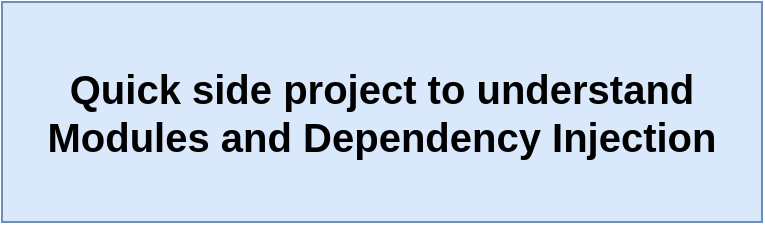 <mxfile version="13.3.7" type="device" pages="10"><diagram id="_vSNuejE4zC7fY6Or0Mx" name="01 - computer"><mxGraphModel dx="469" dy="289" grid="1" gridSize="10" guides="1" tooltips="1" connect="1" arrows="1" fold="1" page="1" pageScale="1" pageWidth="1920" pageHeight="1200" math="0" shadow="0"><root><mxCell id="0"/><mxCell id="1" parent="0"/><mxCell id="tt-EMLllo1j0Hdwt8QZv-1" value="Quick side project to understand Modules and Dependency Injection" style="rounded=0;whiteSpace=wrap;html=1;fontSize=20;fontStyle=1;fillColor=#dae8fc;strokeColor=#6c8ebf;" vertex="1" parent="1"><mxGeometry x="530" y="350" width="380" height="110" as="geometry"/></mxCell></root></mxGraphModel></diagram><diagram id="0rR_zkYJD3dAkQscdPXW" name="02 - computer"><mxGraphModel dx="562" dy="346" grid="1" gridSize="10" guides="1" tooltips="1" connect="1" arrows="1" fold="1" page="1" pageScale="1" pageWidth="1920" pageHeight="1200" math="0" shadow="0"><root><mxCell id="U6wiOEP1SHo0Q4sGTIRr-0"/><mxCell id="U6wiOEP1SHo0Q4sGTIRr-1" parent="U6wiOEP1SHo0Q4sGTIRr-0"/><mxCell id="U6wiOEP1SHo0Q4sGTIRr-4" value="Computer" style="rounded=0;whiteSpace=wrap;html=1;fontSize=20;fillColor=#dae8fc;strokeColor=#6c8ebf;fontStyle=1" vertex="1" parent="U6wiOEP1SHo0Q4sGTIRr-1"><mxGeometry x="540" y="310" width="330" height="40" as="geometry"/></mxCell><mxCell id="U6wiOEP1SHo0Q4sGTIRr-5" value="" style="rounded=0;whiteSpace=wrap;html=1;fontSize=20;fillColor=#dae8fc;strokeColor=#6c8ebf;" vertex="1" parent="U6wiOEP1SHo0Q4sGTIRr-1"><mxGeometry x="540" y="350" width="330" height="180" as="geometry"/></mxCell><mxCell id="U6wiOEP1SHo0Q4sGTIRr-6" value="CPU" style="rounded=0;whiteSpace=wrap;html=1;fontSize=20;fillColor=#f5f5f5;strokeColor=#666666;fontColor=#333333;" vertex="1" parent="U6wiOEP1SHo0Q4sGTIRr-1"><mxGeometry x="555" y="370" width="120" height="60" as="geometry"/></mxCell><mxCell id="U6wiOEP1SHo0Q4sGTIRr-7" value="Disk" style="rounded=0;whiteSpace=wrap;html=1;fontSize=20;fillColor=#f5f5f5;strokeColor=#666666;fontColor=#333333;" vertex="1" parent="U6wiOEP1SHo0Q4sGTIRr-1"><mxGeometry x="555" y="450" width="120" height="60" as="geometry"/></mxCell><mxCell id="U6wiOEP1SHo0Q4sGTIRr-9" style="edgeStyle=orthogonalEdgeStyle;rounded=0;orthogonalLoop=1;jettySize=auto;html=1;exitX=0;exitY=0.5;exitDx=0;exitDy=0;fontSize=20;" edge="1" parent="U6wiOEP1SHo0Q4sGTIRr-1" source="U6wiOEP1SHo0Q4sGTIRr-8" target="U6wiOEP1SHo0Q4sGTIRr-6"><mxGeometry relative="1" as="geometry"/></mxCell><mxCell id="U6wiOEP1SHo0Q4sGTIRr-10" style="edgeStyle=orthogonalEdgeStyle;rounded=0;orthogonalLoop=1;jettySize=auto;html=1;exitX=0;exitY=0.5;exitDx=0;exitDy=0;fontSize=20;" edge="1" parent="U6wiOEP1SHo0Q4sGTIRr-1" source="U6wiOEP1SHo0Q4sGTIRr-8" target="U6wiOEP1SHo0Q4sGTIRr-7"><mxGeometry relative="1" as="geometry"/></mxCell><mxCell id="U6wiOEP1SHo0Q4sGTIRr-8" value="Power Supply" style="rounded=0;whiteSpace=wrap;html=1;fontSize=20;fillColor=#f5f5f5;strokeColor=#666666;fontColor=#333333;" vertex="1" parent="U6wiOEP1SHo0Q4sGTIRr-1"><mxGeometry x="735" y="410" width="120" height="60" as="geometry"/></mxCell></root></mxGraphModel></diagram><diagram id="t_5jwmbsuOwsgOEjiYUY" name="05 - mod"><mxGraphModel dx="562" dy="346" grid="1" gridSize="10" guides="1" tooltips="1" connect="1" arrows="1" fold="1" page="1" pageScale="1" pageWidth="1920" pageHeight="1200" math="0" shadow="0"><root><mxCell id="mRgiqVxaRNhyTk5DEpnq-0"/><mxCell id="mRgiqVxaRNhyTk5DEpnq-1" parent="mRgiqVxaRNhyTk5DEpnq-0"/><mxCell id="mRgiqVxaRNhyTk5DEpnq-2" value="CPU Module" style="rounded=0;whiteSpace=wrap;html=1;fontSize=20;fillColor=#d5e8d4;strokeColor=#82b366;" vertex="1" parent="mRgiqVxaRNhyTk5DEpnq-1"><mxGeometry x="590" y="420" width="210" height="30" as="geometry"/></mxCell><mxCell id="mRgiqVxaRNhyTk5DEpnq-3" style="edgeStyle=orthogonalEdgeStyle;rounded=0;orthogonalLoop=1;jettySize=auto;html=1;exitX=0.5;exitY=1;exitDx=0;exitDy=0;fontSize=11;" edge="1" parent="mRgiqVxaRNhyTk5DEpnq-1" source="mRgiqVxaRNhyTk5DEpnq-4" target="mRgiqVxaRNhyTk5DEpnq-6"><mxGeometry relative="1" as="geometry"/></mxCell><mxCell id="mRgiqVxaRNhyTk5DEpnq-4" value="" style="rounded=0;whiteSpace=wrap;html=1;fontSize=20;fillColor=#d5e8d4;strokeColor=#82b366;" vertex="1" parent="mRgiqVxaRNhyTk5DEpnq-1"><mxGeometry x="590" y="450" width="210" height="70" as="geometry"/></mxCell><mxCell id="mRgiqVxaRNhyTk5DEpnq-5" value="CPU Service" style="rounded=0;whiteSpace=wrap;html=1;fontSize=16;fillColor=#f5f5f5;strokeColor=#666666;fontColor=#333333;" vertex="1" parent="mRgiqVxaRNhyTk5DEpnq-1"><mxGeometry x="615" y="465" width="160" height="30" as="geometry"/></mxCell><mxCell id="mRgiqVxaRNhyTk5DEpnq-6" value="Power Module" style="rounded=0;whiteSpace=wrap;html=1;fontSize=20;fillColor=#ffe6cc;strokeColor=#d79b00;" vertex="1" parent="mRgiqVxaRNhyTk5DEpnq-1"><mxGeometry x="590" y="570" width="210" height="30" as="geometry"/></mxCell><mxCell id="mRgiqVxaRNhyTk5DEpnq-7" value="" style="rounded=0;whiteSpace=wrap;html=1;fontSize=20;fillColor=#ffe6cc;strokeColor=#d79b00;" vertex="1" parent="mRgiqVxaRNhyTk5DEpnq-1"><mxGeometry x="590" y="600" width="210" height="70" as="geometry"/></mxCell><mxCell id="hHnaqmeUYZ77cc94CPp0-0" style="edgeStyle=orthogonalEdgeStyle;rounded=0;orthogonalLoop=1;jettySize=auto;html=1;exitX=1;exitY=0.5;exitDx=0;exitDy=0;entryX=1;entryY=0.5;entryDx=0;entryDy=0;fontSize=14;" edge="1" parent="mRgiqVxaRNhyTk5DEpnq-1" source="mRgiqVxaRNhyTk5DEpnq-8" target="mRgiqVxaRNhyTk5DEpnq-5"><mxGeometry relative="1" as="geometry"><Array as="points"><mxPoint x="830" y="630"/><mxPoint x="830" y="480"/></Array></mxGeometry></mxCell><mxCell id="mRgiqVxaRNhyTk5DEpnq-8" value="Power Service" style="rounded=0;whiteSpace=wrap;html=1;fontSize=16;fillColor=#f5f5f5;strokeColor=#666666;fontColor=#333333;" vertex="1" parent="mRgiqVxaRNhyTk5DEpnq-1"><mxGeometry x="615" y="615" width="160" height="30" as="geometry"/></mxCell><mxCell id="mRgiqVxaRNhyTk5DEpnq-9" value="compute()" style="rounded=0;whiteSpace=wrap;html=1;fontSize=11;fillColor=#f5f5f5;strokeColor=#666666;fontColor=#333333;" vertex="1" parent="mRgiqVxaRNhyTk5DEpnq-1"><mxGeometry x="615" y="495" width="160" height="15" as="geometry"/></mxCell><mxCell id="mRgiqVxaRNhyTk5DEpnq-10" value="supplyPower()" style="rounded=0;whiteSpace=wrap;html=1;fontSize=11;fillColor=#f5f5f5;strokeColor=#666666;fontColor=#333333;" vertex="1" parent="mRgiqVxaRNhyTk5DEpnq-1"><mxGeometry x="615" y="645" width="160" height="15" as="geometry"/></mxCell><mxCell id="hHnaqmeUYZ77cc94CPp0-1" value="CpuService needs an instance of PowerService to work" style="rounded=0;whiteSpace=wrap;html=1;fontSize=14;fillColor=#f8cecc;strokeColor=#b85450;fontStyle=1" vertex="1" parent="mRgiqVxaRNhyTk5DEpnq-1"><mxGeometry x="830" y="495" width="210" height="60" as="geometry"/></mxCell><mxCell id="hHnaqmeUYZ77cc94CPp0-2" value="We need to share code &lt;i&gt;between&lt;/i&gt;&amp;nbsp;different modules" style="rounded=0;whiteSpace=wrap;html=1;fontSize=14;fillColor=#f8cecc;strokeColor=#b85450;fontStyle=1" vertex="1" parent="mRgiqVxaRNhyTk5DEpnq-1"><mxGeometry x="830" y="555" width="210" height="60" as="geometry"/></mxCell></root></mxGraphModel></diagram><diagram id="hRoQIiDgUM72_u5S4FTd" name="06 - inside module"><mxGraphModel dx="562" dy="346" grid="1" gridSize="10" guides="1" tooltips="1" connect="1" arrows="1" fold="1" page="1" pageScale="1" pageWidth="1920" pageHeight="1200" math="0" shadow="0"><root><mxCell id="me51N0IbfcT1gigYHKEN-0"/><mxCell id="me51N0IbfcT1gigYHKEN-1" parent="me51N0IbfcT1gigYHKEN-0"/><mxCell id="a1xvMVsCb1l5HiVo4gkE-0" value="Power Module" style="rounded=0;whiteSpace=wrap;html=1;fontSize=20;fillColor=#ffe6cc;strokeColor=#d79b00;" vertex="1" parent="me51N0IbfcT1gigYHKEN-1"><mxGeometry x="590" y="570" width="400" height="30" as="geometry"/></mxCell><mxCell id="a1xvMVsCb1l5HiVo4gkE-1" value="" style="rounded=0;whiteSpace=wrap;html=1;fontSize=20;fillColor=#ffe6cc;strokeColor=#d79b00;" vertex="1" parent="me51N0IbfcT1gigYHKEN-1"><mxGeometry x="590" y="600" width="400" height="70" as="geometry"/></mxCell><mxCell id="a1xvMVsCb1l5HiVo4gkE-6" style="edgeStyle=orthogonalEdgeStyle;rounded=0;orthogonalLoop=1;jettySize=auto;html=1;exitX=1;exitY=0.5;exitDx=0;exitDy=0;fontSize=14;" edge="1" parent="me51N0IbfcT1gigYHKEN-1" source="a1xvMVsCb1l5HiVo4gkE-2" target="a1xvMVsCb1l5HiVo4gkE-4"><mxGeometry relative="1" as="geometry"/></mxCell><mxCell id="a1xvMVsCb1l5HiVo4gkE-2" value="Power Service" style="rounded=0;whiteSpace=wrap;html=1;fontSize=16;fillColor=#f5f5f5;strokeColor=#666666;fontColor=#333333;" vertex="1" parent="me51N0IbfcT1gigYHKEN-1"><mxGeometry x="612.5" y="612.5" width="160" height="30" as="geometry"/></mxCell><mxCell id="a1xvMVsCb1l5HiVo4gkE-3" value="supplyPower()" style="rounded=0;whiteSpace=wrap;html=1;fontSize=11;fillColor=#f5f5f5;strokeColor=#666666;fontColor=#333333;" vertex="1" parent="me51N0IbfcT1gigYHKEN-1"><mxGeometry x="612.5" y="642.5" width="160" height="15" as="geometry"/></mxCell><mxCell id="a1xvMVsCb1l5HiVo4gkE-4" value="Regulator Service" style="rounded=0;whiteSpace=wrap;html=1;fontSize=16;fillColor=#f5f5f5;strokeColor=#666666;fontColor=#333333;" vertex="1" parent="me51N0IbfcT1gigYHKEN-1"><mxGeometry x="807.5" y="612.5" width="160" height="30" as="geometry"/></mxCell><mxCell id="a1xvMVsCb1l5HiVo4gkE-5" value="regulatePower()" style="rounded=0;whiteSpace=wrap;html=1;fontSize=11;fillColor=#f5f5f5;strokeColor=#666666;fontColor=#333333;" vertex="1" parent="me51N0IbfcT1gigYHKEN-1"><mxGeometry x="807.5" y="642.5" width="160" height="15" as="geometry"/></mxCell><mxCell id="a1xvMVsCb1l5HiVo4gkE-7" value="DI inside of a module" style="rounded=0;whiteSpace=wrap;html=1;fontSize=20;fillColor=#f8cecc;strokeColor=#b85450;fontStyle=1" vertex="1" parent="me51N0IbfcT1gigYHKEN-1"><mxGeometry x="650" y="520" width="280" height="40" as="geometry"/></mxCell><mxCell id="a1xvMVsCb1l5HiVo4gkE-8" value="Add the '@Injectable()' decorator to PowerService" style="rounded=0;whiteSpace=wrap;html=1;fontSize=15;fillColor=#f5f5f5;strokeColor=#666666;fontColor=#333333;" vertex="1" parent="me51N0IbfcT1gigYHKEN-1"><mxGeometry x="614.75" y="700" width="373.5" height="40" as="geometry"/></mxCell><mxCell id="a1xvMVsCb1l5HiVo4gkE-9" value="1" style="rounded=0;whiteSpace=wrap;html=1;fontSize=15;fillColor=#dae8fc;strokeColor=#6c8ebf;fontStyle=1" vertex="1" parent="me51N0IbfcT1gigYHKEN-1"><mxGeometry x="591.75" y="700" width="23" height="40" as="geometry"/></mxCell><mxCell id="a1xvMVsCb1l5HiVo4gkE-10" value="Add the PowerService to the PowerModule's list of providers" style="rounded=0;whiteSpace=wrap;html=1;fontSize=15;fillColor=#f5f5f5;strokeColor=#666666;fontColor=#333333;" vertex="1" parent="me51N0IbfcT1gigYHKEN-1"><mxGeometry x="614.75" y="740" width="373.5" height="40" as="geometry"/></mxCell><mxCell id="a1xvMVsCb1l5HiVo4gkE-11" value="2" style="rounded=0;whiteSpace=wrap;html=1;fontSize=15;fillColor=#dae8fc;strokeColor=#6c8ebf;fontStyle=1" vertex="1" parent="me51N0IbfcT1gigYHKEN-1"><mxGeometry x="591.75" y="740" width="23" height="40" as="geometry"/></mxCell><mxCell id="a1xvMVsCb1l5HiVo4gkE-12" value="Define the constructor method on RegulatorService and add 'PowerService' to it" style="rounded=0;whiteSpace=wrap;html=1;fontSize=15;fillColor=#f5f5f5;strokeColor=#666666;fontColor=#333333;" vertex="1" parent="me51N0IbfcT1gigYHKEN-1"><mxGeometry x="614.75" y="780" width="373.5" height="40" as="geometry"/></mxCell><mxCell id="a1xvMVsCb1l5HiVo4gkE-13" value="3" style="rounded=0;whiteSpace=wrap;html=1;fontSize=15;fillColor=#dae8fc;strokeColor=#6c8ebf;fontStyle=1" vertex="1" parent="me51N0IbfcT1gigYHKEN-1"><mxGeometry x="591.75" y="780" width="23" height="40" as="geometry"/></mxCell></root></mxGraphModel></diagram><diagram id="hRBIcjy-S1XCoOpRC3mz" name="04 - module"><mxGraphModel dx="469" dy="289" grid="1" gridSize="10" guides="1" tooltips="1" connect="1" arrows="1" fold="1" page="1" pageScale="1" pageWidth="1920" pageHeight="1200" math="0" shadow="0"><root><mxCell id="xjOnGVDAH3W3quMmwStd-0"/><mxCell id="xjOnGVDAH3W3quMmwStd-1" parent="xjOnGVDAH3W3quMmwStd-0"/><mxCell id="xjOnGVDAH3W3quMmwStd-2" value="Module" style="rounded=0;whiteSpace=wrap;html=1;fontSize=16;fontStyle=1;fillColor=#dae8fc;strokeColor=#6c8ebf;" vertex="1" parent="xjOnGVDAH3W3quMmwStd-1"><mxGeometry x="580" y="350" width="330" height="30" as="geometry"/></mxCell><mxCell id="xjOnGVDAH3W3quMmwStd-5" style="edgeStyle=orthogonalEdgeStyle;rounded=0;orthogonalLoop=1;jettySize=auto;html=1;exitX=1;exitY=0.5;exitDx=0;exitDy=0;fontSize=12;" edge="1" parent="xjOnGVDAH3W3quMmwStd-1" source="xjOnGVDAH3W3quMmwStd-3" target="xjOnGVDAH3W3quMmwStd-4"><mxGeometry relative="1" as="geometry"/></mxCell><mxCell id="xjOnGVDAH3W3quMmwStd-3" value="imports" style="rounded=0;whiteSpace=wrap;html=1;fontSize=16;fontStyle=0;fillColor=#f5f5f5;strokeColor=#666666;fontColor=#333333;" vertex="1" parent="xjOnGVDAH3W3quMmwStd-1"><mxGeometry x="580" y="390" width="120" height="30" as="geometry"/></mxCell><mxCell id="xjOnGVDAH3W3quMmwStd-4" value="List of modules that are needed" style="rounded=0;whiteSpace=wrap;html=1;fontSize=12;fontStyle=0;fillColor=#f5f5f5;strokeColor=#666666;fontColor=#333333;" vertex="1" parent="xjOnGVDAH3W3quMmwStd-1"><mxGeometry x="720" y="390" width="190" height="30" as="geometry"/></mxCell><mxCell id="xjOnGVDAH3W3quMmwStd-6" style="edgeStyle=orthogonalEdgeStyle;rounded=0;orthogonalLoop=1;jettySize=auto;html=1;exitX=1;exitY=0.5;exitDx=0;exitDy=0;fontSize=12;" edge="1" parent="xjOnGVDAH3W3quMmwStd-1" source="xjOnGVDAH3W3quMmwStd-7" target="xjOnGVDAH3W3quMmwStd-8"><mxGeometry relative="1" as="geometry"/></mxCell><mxCell id="xjOnGVDAH3W3quMmwStd-7" value="controllers" style="rounded=0;whiteSpace=wrap;html=1;fontSize=16;fontStyle=0;fillColor=#f5f5f5;strokeColor=#666666;fontColor=#333333;" vertex="1" parent="xjOnGVDAH3W3quMmwStd-1"><mxGeometry x="580" y="430" width="120" height="30" as="geometry"/></mxCell><mxCell id="xjOnGVDAH3W3quMmwStd-8" value="List of controllers defined in this module" style="rounded=0;whiteSpace=wrap;html=1;fontSize=12;fontStyle=0;fillColor=#f5f5f5;strokeColor=#666666;fontColor=#333333;" vertex="1" parent="xjOnGVDAH3W3quMmwStd-1"><mxGeometry x="720" y="430" width="190" height="30" as="geometry"/></mxCell><mxCell id="xjOnGVDAH3W3quMmwStd-9" style="edgeStyle=orthogonalEdgeStyle;rounded=0;orthogonalLoop=1;jettySize=auto;html=1;exitX=1;exitY=0.5;exitDx=0;exitDy=0;fontSize=12;" edge="1" parent="xjOnGVDAH3W3quMmwStd-1" source="xjOnGVDAH3W3quMmwStd-10" target="xjOnGVDAH3W3quMmwStd-11"><mxGeometry relative="1" as="geometry"/></mxCell><mxCell id="xjOnGVDAH3W3quMmwStd-10" value="providers" style="rounded=0;whiteSpace=wrap;html=1;fontSize=16;fontStyle=0;fillColor=#f5f5f5;strokeColor=#666666;fontColor=#333333;" vertex="1" parent="xjOnGVDAH3W3quMmwStd-1"><mxGeometry x="580" y="470" width="120" height="30" as="geometry"/></mxCell><mxCell id="xjOnGVDAH3W3quMmwStd-11" value="List of classes that can be used with the DI system" style="rounded=0;whiteSpace=wrap;html=1;fontSize=12;fontStyle=0;fillColor=#f5f5f5;strokeColor=#666666;fontColor=#333333;" vertex="1" parent="xjOnGVDAH3W3quMmwStd-1"><mxGeometry x="720" y="470" width="190" height="30" as="geometry"/></mxCell><mxCell id="xjOnGVDAH3W3quMmwStd-12" style="edgeStyle=orthogonalEdgeStyle;rounded=0;orthogonalLoop=1;jettySize=auto;html=1;exitX=1;exitY=0.5;exitDx=0;exitDy=0;fontSize=12;" edge="1" parent="xjOnGVDAH3W3quMmwStd-1" source="xjOnGVDAH3W3quMmwStd-13" target="xjOnGVDAH3W3quMmwStd-14"><mxGeometry relative="1" as="geometry"/></mxCell><mxCell id="xjOnGVDAH3W3quMmwStd-13" value="exports" style="rounded=0;whiteSpace=wrap;html=1;fontSize=16;fontStyle=0;fillColor=#f5f5f5;strokeColor=#666666;fontColor=#333333;" vertex="1" parent="xjOnGVDAH3W3quMmwStd-1"><mxGeometry x="580" y="510" width="120" height="30" as="geometry"/></mxCell><mxCell id="xjOnGVDAH3W3quMmwStd-14" value="List of classes that should be made available to other modules" style="rounded=0;whiteSpace=wrap;html=1;fontSize=12;fontStyle=0;fillColor=#f5f5f5;strokeColor=#666666;fontColor=#333333;" vertex="1" parent="xjOnGVDAH3W3quMmwStd-1"><mxGeometry x="720" y="510" width="190" height="30" as="geometry"/></mxCell></root></mxGraphModel></diagram><diagram id="L_CF2A8U594UFwRSxDZz" name="03 - mods"><mxGraphModel dx="670" dy="412" grid="1" gridSize="10" guides="1" tooltips="1" connect="1" arrows="1" fold="1" page="1" pageScale="1" pageWidth="1920" pageHeight="1200" math="0" shadow="0"><root><mxCell id="95r-IN5TL9OZgb84zpNN-0"/><mxCell id="95r-IN5TL9OZgb84zpNN-1" parent="95r-IN5TL9OZgb84zpNN-0"/><mxCell id="95r-IN5TL9OZgb84zpNN-2" value="Computer Module" style="rounded=0;whiteSpace=wrap;html=1;fontSize=20;fillColor=#dae8fc;strokeColor=#6c8ebf;" vertex="1" parent="95r-IN5TL9OZgb84zpNN-1"><mxGeometry x="590" y="280" width="210" height="30" as="geometry"/></mxCell><mxCell id="95r-IN5TL9OZgb84zpNN-18" style="edgeStyle=orthogonalEdgeStyle;rounded=0;orthogonalLoop=1;jettySize=auto;html=1;exitX=0.5;exitY=1;exitDx=0;exitDy=0;fontSize=11;" edge="1" parent="95r-IN5TL9OZgb84zpNN-1" source="95r-IN5TL9OZgb84zpNN-3" target="95r-IN5TL9OZgb84zpNN-5"><mxGeometry relative="1" as="geometry"/></mxCell><mxCell id="95r-IN5TL9OZgb84zpNN-19" style="edgeStyle=orthogonalEdgeStyle;rounded=0;orthogonalLoop=1;jettySize=auto;html=1;exitX=0.5;exitY=1;exitDx=0;exitDy=0;fontSize=11;" edge="1" parent="95r-IN5TL9OZgb84zpNN-1" source="95r-IN5TL9OZgb84zpNN-3" target="95r-IN5TL9OZgb84zpNN-8"><mxGeometry relative="1" as="geometry"/></mxCell><mxCell id="95r-IN5TL9OZgb84zpNN-3" value="" style="rounded=0;whiteSpace=wrap;html=1;fontSize=20;fillColor=#dae8fc;strokeColor=#6c8ebf;" vertex="1" parent="95r-IN5TL9OZgb84zpNN-1"><mxGeometry x="590" y="310" width="210" height="70" as="geometry"/></mxCell><mxCell id="95r-IN5TL9OZgb84zpNN-4" value="Computer Controller" style="rounded=0;whiteSpace=wrap;html=1;fontSize=16;fillColor=#f5f5f5;strokeColor=#666666;fontColor=#333333;" vertex="1" parent="95r-IN5TL9OZgb84zpNN-1"><mxGeometry x="615" y="325" width="160" height="30" as="geometry"/></mxCell><mxCell id="95r-IN5TL9OZgb84zpNN-5" value="CPU Module" style="rounded=0;whiteSpace=wrap;html=1;fontSize=20;fillColor=#d5e8d4;strokeColor=#82b366;" vertex="1" parent="95r-IN5TL9OZgb84zpNN-1"><mxGeometry x="460" y="430" width="210" height="30" as="geometry"/></mxCell><mxCell id="95r-IN5TL9OZgb84zpNN-21" style="edgeStyle=orthogonalEdgeStyle;rounded=0;orthogonalLoop=1;jettySize=auto;html=1;exitX=0.5;exitY=1;exitDx=0;exitDy=0;fontSize=11;" edge="1" parent="95r-IN5TL9OZgb84zpNN-1" source="95r-IN5TL9OZgb84zpNN-6" target="95r-IN5TL9OZgb84zpNN-11"><mxGeometry relative="1" as="geometry"/></mxCell><mxCell id="95r-IN5TL9OZgb84zpNN-6" value="" style="rounded=0;whiteSpace=wrap;html=1;fontSize=20;fillColor=#d5e8d4;strokeColor=#82b366;" vertex="1" parent="95r-IN5TL9OZgb84zpNN-1"><mxGeometry x="460" y="460" width="210" height="70" as="geometry"/></mxCell><mxCell id="95r-IN5TL9OZgb84zpNN-7" value="CPU Service" style="rounded=0;whiteSpace=wrap;html=1;fontSize=16;fillColor=#f5f5f5;strokeColor=#666666;fontColor=#333333;" vertex="1" parent="95r-IN5TL9OZgb84zpNN-1"><mxGeometry x="485" y="475" width="160" height="30" as="geometry"/></mxCell><mxCell id="95r-IN5TL9OZgb84zpNN-8" value="Disk Module" style="rounded=0;whiteSpace=wrap;html=1;fontSize=20;fillColor=#e1d5e7;strokeColor=#9673a6;" vertex="1" parent="95r-IN5TL9OZgb84zpNN-1"><mxGeometry x="720" y="430" width="210" height="30" as="geometry"/></mxCell><mxCell id="95r-IN5TL9OZgb84zpNN-20" style="edgeStyle=orthogonalEdgeStyle;rounded=0;orthogonalLoop=1;jettySize=auto;html=1;exitX=0.5;exitY=1;exitDx=0;exitDy=0;fontSize=11;" edge="1" parent="95r-IN5TL9OZgb84zpNN-1" source="95r-IN5TL9OZgb84zpNN-9" target="95r-IN5TL9OZgb84zpNN-11"><mxGeometry relative="1" as="geometry"/></mxCell><mxCell id="95r-IN5TL9OZgb84zpNN-9" value="" style="rounded=0;whiteSpace=wrap;html=1;fontSize=20;fillColor=#e1d5e7;strokeColor=#9673a6;" vertex="1" parent="95r-IN5TL9OZgb84zpNN-1"><mxGeometry x="720" y="460" width="210" height="70" as="geometry"/></mxCell><mxCell id="95r-IN5TL9OZgb84zpNN-10" value="Disk Service" style="rounded=0;whiteSpace=wrap;html=1;fontSize=16;fillColor=#f5f5f5;strokeColor=#666666;fontColor=#333333;" vertex="1" parent="95r-IN5TL9OZgb84zpNN-1"><mxGeometry x="745" y="475" width="160" height="30" as="geometry"/></mxCell><mxCell id="95r-IN5TL9OZgb84zpNN-11" value="Power Module" style="rounded=0;whiteSpace=wrap;html=1;fontSize=20;fillColor=#ffe6cc;strokeColor=#d79b00;" vertex="1" parent="95r-IN5TL9OZgb84zpNN-1"><mxGeometry x="590" y="570" width="210" height="30" as="geometry"/></mxCell><mxCell id="95r-IN5TL9OZgb84zpNN-12" value="" style="rounded=0;whiteSpace=wrap;html=1;fontSize=20;fillColor=#ffe6cc;strokeColor=#d79b00;" vertex="1" parent="95r-IN5TL9OZgb84zpNN-1"><mxGeometry x="590" y="600" width="210" height="70" as="geometry"/></mxCell><mxCell id="95r-IN5TL9OZgb84zpNN-13" value="Power Service" style="rounded=0;whiteSpace=wrap;html=1;fontSize=16;fillColor=#f5f5f5;strokeColor=#666666;fontColor=#333333;" vertex="1" parent="95r-IN5TL9OZgb84zpNN-1"><mxGeometry x="615" y="615" width="160" height="30" as="geometry"/></mxCell><mxCell id="95r-IN5TL9OZgb84zpNN-14" value="compute()" style="rounded=0;whiteSpace=wrap;html=1;fontSize=11;fillColor=#f5f5f5;strokeColor=#666666;fontColor=#333333;" vertex="1" parent="95r-IN5TL9OZgb84zpNN-1"><mxGeometry x="485" y="505" width="160" height="15" as="geometry"/></mxCell><mxCell id="95r-IN5TL9OZgb84zpNN-15" value="getData()" style="rounded=0;whiteSpace=wrap;html=1;fontSize=11;fillColor=#f5f5f5;strokeColor=#666666;fontColor=#333333;" vertex="1" parent="95r-IN5TL9OZgb84zpNN-1"><mxGeometry x="745" y="505" width="160" height="15" as="geometry"/></mxCell><mxCell id="95r-IN5TL9OZgb84zpNN-16" value="supplyPower()" style="rounded=0;whiteSpace=wrap;html=1;fontSize=11;fillColor=#f5f5f5;strokeColor=#666666;fontColor=#333333;" vertex="1" parent="95r-IN5TL9OZgb84zpNN-1"><mxGeometry x="615" y="645" width="160" height="15" as="geometry"/></mxCell><mxCell id="95r-IN5TL9OZgb84zpNN-17" value="run()" style="rounded=0;whiteSpace=wrap;html=1;fontSize=11;fillColor=#f5f5f5;strokeColor=#666666;fontColor=#333333;" vertex="1" parent="95r-IN5TL9OZgb84zpNN-1"><mxGeometry x="615" y="355" width="160" height="15" as="geometry"/></mxCell></root></mxGraphModel></diagram><diagram name="07 - di" id="SsKo5qXNxXWdkd77l03e"><mxGraphModel dx="586" dy="361" grid="1" gridSize="10" guides="1" tooltips="1" connect="1" arrows="1" fold="1" page="1" pageScale="1" pageWidth="1920" pageHeight="1200" math="0" shadow="0"><root><mxCell id="WDxlQIz03jiZVEg8QwRF-0"/><mxCell id="WDxlQIz03jiZVEg8QwRF-1" parent="WDxlQIz03jiZVEg8QwRF-0"/><mxCell id="WDxlQIz03jiZVEg8QwRF-17" value="" style="rounded=0;whiteSpace=wrap;html=1;fontSize=20;fillColor=#d5e8d4;strokeColor=#82b366;" vertex="1" parent="WDxlQIz03jiZVEg8QwRF-1"><mxGeometry x="838.25" y="600" width="150" height="70" as="geometry"/></mxCell><mxCell id="WDxlQIz03jiZVEg8QwRF-18" value="Cpu Service" style="rounded=0;whiteSpace=wrap;html=1;fontSize=16;fillColor=#f5f5f5;strokeColor=#666666;fontColor=#333333;" vertex="1" parent="WDxlQIz03jiZVEg8QwRF-1"><mxGeometry x="848.25" y="612.5" width="127.5" height="30" as="geometry"/></mxCell><mxCell id="VIElQGuWiWHApymsqdYU-0" style="edgeStyle=orthogonalEdgeStyle;rounded=0;orthogonalLoop=1;jettySize=auto;html=1;exitX=1;exitY=0.5;exitDx=0;exitDy=0;fontSize=15;" edge="1" parent="WDxlQIz03jiZVEg8QwRF-1" source="WDxlQIz03jiZVEg8QwRF-2" target="WDxlQIz03jiZVEg8QwRF-16"><mxGeometry relative="1" as="geometry"/></mxCell><mxCell id="WDxlQIz03jiZVEg8QwRF-2" value="Power Module" style="rounded=0;whiteSpace=wrap;html=1;fontSize=20;fillColor=#ffe6cc;strokeColor=#d79b00;" vertex="1" parent="WDxlQIz03jiZVEg8QwRF-1"><mxGeometry x="590" y="570" width="150" height="30" as="geometry"/></mxCell><mxCell id="WDxlQIz03jiZVEg8QwRF-3" value="" style="rounded=0;whiteSpace=wrap;html=1;fontSize=20;fillColor=#ffe6cc;strokeColor=#d79b00;" vertex="1" parent="WDxlQIz03jiZVEg8QwRF-1"><mxGeometry x="590" y="600" width="150" height="70" as="geometry"/></mxCell><mxCell id="yUI_oC7W3t0tYWlNGE-R-0" style="edgeStyle=orthogonalEdgeStyle;rounded=0;orthogonalLoop=1;jettySize=auto;html=1;exitX=1;exitY=0.5;exitDx=0;exitDy=0;entryX=0;entryY=0.5;entryDx=0;entryDy=0;fontSize=15;" edge="1" parent="WDxlQIz03jiZVEg8QwRF-1" source="WDxlQIz03jiZVEg8QwRF-5" target="WDxlQIz03jiZVEg8QwRF-18"><mxGeometry relative="1" as="geometry"/></mxCell><mxCell id="WDxlQIz03jiZVEg8QwRF-5" value="Power Service" style="rounded=0;whiteSpace=wrap;html=1;fontSize=16;fillColor=#f5f5f5;strokeColor=#666666;fontColor=#333333;" vertex="1" parent="WDxlQIz03jiZVEg8QwRF-1"><mxGeometry x="600" y="612.5" width="127.5" height="30" as="geometry"/></mxCell><mxCell id="WDxlQIz03jiZVEg8QwRF-6" value="supplyPower()" style="rounded=0;whiteSpace=wrap;html=1;fontSize=11;fillColor=#f5f5f5;strokeColor=#666666;fontColor=#333333;" vertex="1" parent="WDxlQIz03jiZVEg8QwRF-1"><mxGeometry x="600" y="642.5" width="127.5" height="15" as="geometry"/></mxCell><mxCell id="WDxlQIz03jiZVEg8QwRF-9" value="DI Between Modules" style="rounded=0;whiteSpace=wrap;html=1;fontSize=20;fillColor=#f8cecc;strokeColor=#b85450;fontStyle=1" vertex="1" parent="WDxlQIz03jiZVEg8QwRF-1"><mxGeometry x="650" y="510" width="280" height="40" as="geometry"/></mxCell><mxCell id="WDxlQIz03jiZVEg8QwRF-10" value="Add PowerService to the PowerModule's list of exports" style="rounded=0;whiteSpace=wrap;html=1;fontSize=15;fillColor=#f5f5f5;strokeColor=#666666;fontColor=#333333;" vertex="1" parent="WDxlQIz03jiZVEg8QwRF-1"><mxGeometry x="614.75" y="700" width="373.5" height="40" as="geometry"/></mxCell><mxCell id="WDxlQIz03jiZVEg8QwRF-11" value="1" style="rounded=0;whiteSpace=wrap;html=1;fontSize=15;fillColor=#dae8fc;strokeColor=#6c8ebf;fontStyle=1" vertex="1" parent="WDxlQIz03jiZVEg8QwRF-1"><mxGeometry x="591.75" y="700" width="23" height="40" as="geometry"/></mxCell><mxCell id="WDxlQIz03jiZVEg8QwRF-12" value="Import the PowerModule into the CpuModule" style="rounded=0;whiteSpace=wrap;html=1;fontSize=15;fillColor=#f5f5f5;strokeColor=#666666;fontColor=#333333;" vertex="1" parent="WDxlQIz03jiZVEg8QwRF-1"><mxGeometry x="614.75" y="740" width="373.5" height="40" as="geometry"/></mxCell><mxCell id="WDxlQIz03jiZVEg8QwRF-13" value="2" style="rounded=0;whiteSpace=wrap;html=1;fontSize=15;fillColor=#dae8fc;strokeColor=#6c8ebf;fontStyle=1" vertex="1" parent="WDxlQIz03jiZVEg8QwRF-1"><mxGeometry x="591.75" y="740" width="23" height="40" as="geometry"/></mxCell><mxCell id="WDxlQIz03jiZVEg8QwRF-14" value="Define the constructor method on CpuService and add 'PowerService' to it" style="rounded=0;whiteSpace=wrap;html=1;fontSize=15;fillColor=#f5f5f5;strokeColor=#666666;fontColor=#333333;" vertex="1" parent="WDxlQIz03jiZVEg8QwRF-1"><mxGeometry x="614.75" y="780" width="373.5" height="40" as="geometry"/></mxCell><mxCell id="WDxlQIz03jiZVEg8QwRF-15" value="3" style="rounded=0;whiteSpace=wrap;html=1;fontSize=15;fillColor=#dae8fc;strokeColor=#6c8ebf;fontStyle=1" vertex="1" parent="WDxlQIz03jiZVEg8QwRF-1"><mxGeometry x="591.75" y="780" width="23" height="40" as="geometry"/></mxCell><mxCell id="WDxlQIz03jiZVEg8QwRF-16" value="Cpu Module" style="rounded=0;whiteSpace=wrap;html=1;fontSize=20;fillColor=#d5e8d4;strokeColor=#82b366;" vertex="1" parent="WDxlQIz03jiZVEg8QwRF-1"><mxGeometry x="838.25" y="570" width="150" height="30" as="geometry"/></mxCell><mxCell id="WDxlQIz03jiZVEg8QwRF-19" value="compute()" style="rounded=0;whiteSpace=wrap;html=1;fontSize=11;fillColor=#f5f5f5;strokeColor=#666666;fontColor=#333333;" vertex="1" parent="WDxlQIz03jiZVEg8QwRF-1"><mxGeometry x="848.25" y="642.5" width="127.5" height="15" as="geometry"/></mxCell></root></mxGraphModel></diagram><diagram id="zGItj9W1lA5cMmZOXXvl" name="08 - nest"><mxGraphModel dx="469" dy="289" grid="1" gridSize="10" guides="1" tooltips="1" connect="1" arrows="1" fold="1" page="1" pageScale="1" pageWidth="1920" pageHeight="1200" math="0" shadow="0"><root><mxCell id="G9-pqBe30wRjULuHfaP9-0"/><mxCell id="G9-pqBe30wRjULuHfaP9-1" parent="G9-pqBe30wRjULuHfaP9-0"/><mxCell id="G9-pqBe30wRjULuHfaP9-2" value="&lt;i&gt;We want to emphasize that modules are &lt;b&gt;strongly&lt;/b&gt; recommended as an effective way to organize your components.&lt;/i&gt;" style="rounded=0;whiteSpace=wrap;html=1;fontSize=15;fillColor=#f5f5f5;strokeColor=#666666;fontColor=#333333;" vertex="1" parent="G9-pqBe30wRjULuHfaP9-1"><mxGeometry x="500" y="350" width="450" height="80" as="geometry"/></mxCell><mxCell id="G9-pqBe30wRjULuHfaP9-3" value="- Nest Official Docs" style="text;html=1;strokeColor=none;fillColor=none;align=center;verticalAlign=middle;whiteSpace=wrap;rounded=0;fontSize=15;fontStyle=2" vertex="1" parent="G9-pqBe30wRjULuHfaP9-1"><mxGeometry x="637.5" y="440" width="175" height="20" as="geometry"/></mxCell></root></mxGraphModel></diagram><diagram id="tkYZknuH6fhb6ziwQ-M2" name="09 - benefits"><mxGraphModel dx="670" dy="412" grid="1" gridSize="10" guides="1" tooltips="1" connect="1" arrows="1" fold="1" page="1" pageScale="1" pageWidth="1920" pageHeight="1200" math="0" shadow="0"><root><mxCell id="_wmfvUHNjt5ibvg23jJt-0"/><mxCell id="_wmfvUHNjt5ibvg23jJt-1" parent="_wmfvUHNjt5ibvg23jJt-0"/><mxCell id="iC90-XV_CzyTIgHNsePq-15" style="edgeStyle=orthogonalEdgeStyle;rounded=0;orthogonalLoop=1;jettySize=auto;html=1;exitX=0.5;exitY=1;exitDx=0;exitDy=0;exitPerimeter=0;fontSize=15;" edge="1" parent="_wmfvUHNjt5ibvg23jJt-1" source="iC90-XV_CzyTIgHNsePq-10" target="iC90-XV_CzyTIgHNsePq-12"><mxGeometry relative="1" as="geometry"/></mxCell><mxCell id="iC90-XV_CzyTIgHNsePq-10" value="cpu.&lt;b&gt;module&lt;/b&gt;.ts" style="shape=note;whiteSpace=wrap;html=1;backgroundOutline=1;darkOpacity=0.05;fontSize=15;" vertex="1" parent="_wmfvUHNjt5ibvg23jJt-1"><mxGeometry x="580" y="360" width="130" height="100" as="geometry"/></mxCell><mxCell id="iC90-XV_CzyTIgHNsePq-16" style="edgeStyle=orthogonalEdgeStyle;rounded=0;orthogonalLoop=1;jettySize=auto;html=1;exitX=0.5;exitY=1;exitDx=0;exitDy=0;exitPerimeter=0;entryX=0.5;entryY=0;entryDx=0;entryDy=0;entryPerimeter=0;fontSize=15;" edge="1" parent="_wmfvUHNjt5ibvg23jJt-1" source="iC90-XV_CzyTIgHNsePq-11" target="iC90-XV_CzyTIgHNsePq-13"><mxGeometry relative="1" as="geometry"/></mxCell><mxCell id="iC90-XV_CzyTIgHNsePq-11" value="cpu.&lt;b&gt;service&lt;/b&gt;.ts" style="shape=note;whiteSpace=wrap;html=1;backgroundOutline=1;darkOpacity=0.05;fontSize=15;" vertex="1" parent="_wmfvUHNjt5ibvg23jJt-1"><mxGeometry x="770" y="360" width="130" height="100" as="geometry"/></mxCell><mxCell id="iC90-XV_CzyTIgHNsePq-12" value="power.&lt;b&gt;module&lt;/b&gt;.ts" style="shape=note;whiteSpace=wrap;html=1;backgroundOutline=1;darkOpacity=0.05;fontSize=15;" vertex="1" parent="_wmfvUHNjt5ibvg23jJt-1"><mxGeometry x="580" y="510" width="130" height="100" as="geometry"/></mxCell><mxCell id="iC90-XV_CzyTIgHNsePq-13" value="power.&lt;b&gt;service&lt;/b&gt;.ts" style="shape=note;whiteSpace=wrap;html=1;backgroundOutline=1;darkOpacity=0.05;fontSize=15;" vertex="1" parent="_wmfvUHNjt5ibvg23jJt-1"><mxGeometry x="770" y="510" width="130" height="100" as="geometry"/></mxCell><mxCell id="iC90-XV_CzyTIgHNsePq-17" value="imports" style="text;html=1;strokeColor=none;fillColor=none;align=center;verticalAlign=middle;whiteSpace=wrap;rounded=0;fontSize=15;fontStyle=2" vertex="1" parent="_wmfvUHNjt5ibvg23jJt-1"><mxGeometry x="651" y="470" width="40" height="20" as="geometry"/></mxCell><mxCell id="iC90-XV_CzyTIgHNsePq-18" value="imports" style="text;html=1;strokeColor=none;fillColor=none;align=center;verticalAlign=middle;whiteSpace=wrap;rounded=0;fontSize=15;fontStyle=2" vertex="1" parent="_wmfvUHNjt5ibvg23jJt-1"><mxGeometry x="840" y="470" width="40" height="20" as="geometry"/></mxCell><mxCell id="iC90-XV_CzyTIgHNsePq-19" value="Modules &lt;i&gt;might not&lt;/i&gt; be a good tool for code reuse between projects" style="rounded=0;whiteSpace=wrap;html=1;fontSize=15;fillColor=#f8cecc;strokeColor=#b85450;fontStyle=1" vertex="1" parent="_wmfvUHNjt5ibvg23jJt-1"><mxGeometry x="490" y="290" width="510" height="50" as="geometry"/></mxCell></root></mxGraphModel></diagram><diagram id="iGf3m5vky5aepok9EhMo" name="10 - benefits"><mxGraphModel dx="469" dy="289" grid="1" gridSize="10" guides="1" tooltips="1" connect="1" arrows="1" fold="1" page="1" pageScale="1" pageWidth="1920" pageHeight="1200" math="0" shadow="0"><root><mxCell id="B98_-KXq3fGOoE5me9LK-0"/><mxCell id="B98_-KXq3fGOoE5me9LK-1" parent="B98_-KXq3fGOoE5me9LK-0"/><mxCell id="fwFRzNyuBcf9VGx3X6Wj-0" value="Modules force you to think about how your app is structured - might lead to better code reuse" style="rounded=0;whiteSpace=wrap;html=1;fontSize=15;fillColor=#f5f5f5;strokeColor=#666666;fontColor=#333333;" vertex="1" parent="B98_-KXq3fGOoE5me9LK-1"><mxGeometry x="570" y="340" width="360" height="50" as="geometry"/></mxCell><mxCell id="fwFRzNyuBcf9VGx3X6Wj-1" value="1" style="rounded=0;whiteSpace=wrap;html=1;fontSize=15;fontStyle=1;fillColor=#dae8fc;strokeColor=#6c8ebf;" vertex="1" parent="B98_-KXq3fGOoE5me9LK-1"><mxGeometry x="540" y="340" width="30" height="50" as="geometry"/></mxCell><mxCell id="fwFRzNyuBcf9VGx3X6Wj-2" value="Different modules can be given different configuration&amp;nbsp;" style="rounded=0;whiteSpace=wrap;html=1;fontSize=15;fillColor=#f5f5f5;strokeColor=#666666;fontColor=#333333;" vertex="1" parent="B98_-KXq3fGOoE5me9LK-1"><mxGeometry x="570" y="400" width="360" height="50" as="geometry"/></mxCell><mxCell id="fwFRzNyuBcf9VGx3X6Wj-3" value="2" style="rounded=0;whiteSpace=wrap;html=1;fontSize=15;fontStyle=1;fillColor=#dae8fc;strokeColor=#6c8ebf;" vertex="1" parent="B98_-KXq3fGOoE5me9LK-1"><mxGeometry x="540" y="400" width="30" height="50" as="geometry"/></mxCell><mxCell id="fwFRzNyuBcf9VGx3X6Wj-4" value="Avoids setting up all DI binding in a single file" style="rounded=0;whiteSpace=wrap;html=1;fontSize=15;fillColor=#f5f5f5;strokeColor=#666666;fontColor=#333333;" vertex="1" parent="B98_-KXq3fGOoE5me9LK-1"><mxGeometry x="570" y="460" width="360" height="50" as="geometry"/></mxCell><mxCell id="fwFRzNyuBcf9VGx3X6Wj-5" value="3" style="rounded=0;whiteSpace=wrap;html=1;fontSize=15;fontStyle=1;fillColor=#dae8fc;strokeColor=#6c8ebf;" vertex="1" parent="B98_-KXq3fGOoE5me9LK-1"><mxGeometry x="540" y="460" width="30" height="50" as="geometry"/></mxCell><mxCell id="fwFRzNyuBcf9VGx3X6Wj-6" value="Why Use Modules?" style="text;html=1;strokeColor=none;fillColor=none;align=center;verticalAlign=middle;whiteSpace=wrap;rounded=0;fontSize=20;fontStyle=1" vertex="1" parent="B98_-KXq3fGOoE5me9LK-1"><mxGeometry x="640" y="310" width="190" height="20" as="geometry"/></mxCell></root></mxGraphModel></diagram></mxfile>